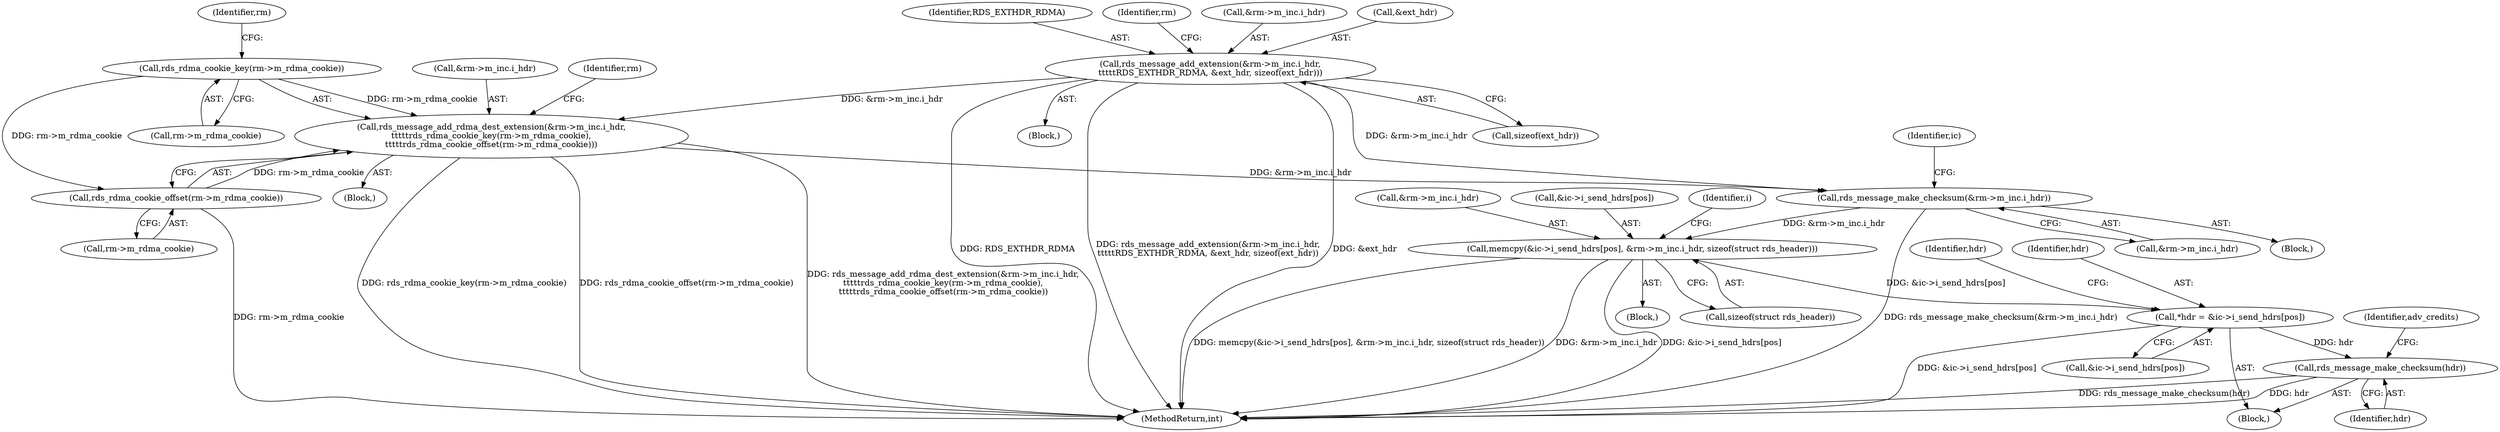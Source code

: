 digraph "0_linux_6094628bfd94323fc1cea05ec2c6affd98c18f7f@API" {
"1000641" [label="(Call,memcpy(&ic->i_send_hdrs[pos], &rm->m_inc.i_hdr, sizeof(struct rds_header)))"];
"1000501" [label="(Call,rds_message_make_checksum(&rm->m_inc.i_hdr))"];
"1000458" [label="(Call,rds_message_add_extension(&rm->m_inc.i_hdr,\n\t\t\t\t\tRDS_EXTHDR_RDMA, &ext_hdr, sizeof(ext_hdr)))"];
"1000475" [label="(Call,rds_message_add_rdma_dest_extension(&rm->m_inc.i_hdr,\n\t\t\t\t\trds_rdma_cookie_key(rm->m_rdma_cookie),\n\t\t\t\t\trds_rdma_cookie_offset(rm->m_rdma_cookie)))"];
"1000482" [label="(Call,rds_rdma_cookie_key(rm->m_rdma_cookie))"];
"1000486" [label="(Call,rds_rdma_cookie_offset(rm->m_rdma_cookie))"];
"1000792" [label="(Call,*hdr = &ic->i_send_hdrs[pos])"];
"1000805" [label="(Call,rds_message_make_checksum(hdr))"];
"1000654" [label="(Call,sizeof(struct rds_header))"];
"1000641" [label="(Call,memcpy(&ic->i_send_hdrs[pos], &rm->m_inc.i_hdr, sizeof(struct rds_header)))"];
"1000331" [label="(Block,)"];
"1000648" [label="(Call,&rm->m_inc.i_hdr)"];
"1000790" [label="(Block,)"];
"1000475" [label="(Call,rds_message_add_rdma_dest_extension(&rm->m_inc.i_hdr,\n\t\t\t\t\trds_rdma_cookie_key(rm->m_rdma_cookie),\n\t\t\t\t\trds_rdma_cookie_offset(rm->m_rdma_cookie)))"];
"1000488" [label="(Identifier,rm)"];
"1000642" [label="(Call,&ic->i_send_hdrs[pos])"];
"1000794" [label="(Call,&ic->i_send_hdrs[pos])"];
"1000466" [label="(Call,&ext_hdr)"];
"1000486" [label="(Call,rds_rdma_cookie_offset(rm->m_rdma_cookie))"];
"1000487" [label="(Call,rm->m_rdma_cookie)"];
"1000476" [label="(Call,&rm->m_inc.i_hdr)"];
"1000458" [label="(Call,rds_message_add_extension(&rm->m_inc.i_hdr,\n\t\t\t\t\tRDS_EXTHDR_RDMA, &ext_hdr, sizeof(ext_hdr)))"];
"1000483" [label="(Call,rm->m_rdma_cookie)"];
"1000494" [label="(Identifier,rm)"];
"1001026" [label="(MethodReturn,int)"];
"1000465" [label="(Identifier,RDS_EXTHDR_RDMA)"];
"1000474" [label="(Block,)"];
"1000805" [label="(Call,rds_message_make_checksum(hdr))"];
"1000468" [label="(Call,sizeof(ext_hdr))"];
"1000572" [label="(Block,)"];
"1000659" [label="(Identifier,i)"];
"1000510" [label="(Identifier,ic)"];
"1000472" [label="(Identifier,rm)"];
"1000802" [label="(Identifier,hdr)"];
"1000446" [label="(Block,)"];
"1000792" [label="(Call,*hdr = &ic->i_send_hdrs[pos])"];
"1000793" [label="(Identifier,hdr)"];
"1000501" [label="(Call,rds_message_make_checksum(&rm->m_inc.i_hdr))"];
"1000806" [label="(Identifier,hdr)"];
"1000482" [label="(Call,rds_rdma_cookie_key(rm->m_rdma_cookie))"];
"1000502" [label="(Call,&rm->m_inc.i_hdr)"];
"1000459" [label="(Call,&rm->m_inc.i_hdr)"];
"1000808" [label="(Identifier,adv_credits)"];
"1000641" -> "1000572"  [label="AST: "];
"1000641" -> "1000654"  [label="CFG: "];
"1000642" -> "1000641"  [label="AST: "];
"1000648" -> "1000641"  [label="AST: "];
"1000654" -> "1000641"  [label="AST: "];
"1000659" -> "1000641"  [label="CFG: "];
"1000641" -> "1001026"  [label="DDG: memcpy(&ic->i_send_hdrs[pos], &rm->m_inc.i_hdr, sizeof(struct rds_header))"];
"1000641" -> "1001026"  [label="DDG: &rm->m_inc.i_hdr"];
"1000641" -> "1001026"  [label="DDG: &ic->i_send_hdrs[pos]"];
"1000501" -> "1000641"  [label="DDG: &rm->m_inc.i_hdr"];
"1000641" -> "1000792"  [label="DDG: &ic->i_send_hdrs[pos]"];
"1000501" -> "1000331"  [label="AST: "];
"1000501" -> "1000502"  [label="CFG: "];
"1000502" -> "1000501"  [label="AST: "];
"1000510" -> "1000501"  [label="CFG: "];
"1000501" -> "1001026"  [label="DDG: rds_message_make_checksum(&rm->m_inc.i_hdr)"];
"1000458" -> "1000501"  [label="DDG: &rm->m_inc.i_hdr"];
"1000475" -> "1000501"  [label="DDG: &rm->m_inc.i_hdr"];
"1000458" -> "1000446"  [label="AST: "];
"1000458" -> "1000468"  [label="CFG: "];
"1000459" -> "1000458"  [label="AST: "];
"1000465" -> "1000458"  [label="AST: "];
"1000466" -> "1000458"  [label="AST: "];
"1000468" -> "1000458"  [label="AST: "];
"1000472" -> "1000458"  [label="CFG: "];
"1000458" -> "1001026"  [label="DDG: RDS_EXTHDR_RDMA"];
"1000458" -> "1001026"  [label="DDG: rds_message_add_extension(&rm->m_inc.i_hdr,\n\t\t\t\t\tRDS_EXTHDR_RDMA, &ext_hdr, sizeof(ext_hdr))"];
"1000458" -> "1001026"  [label="DDG: &ext_hdr"];
"1000458" -> "1000475"  [label="DDG: &rm->m_inc.i_hdr"];
"1000475" -> "1000474"  [label="AST: "];
"1000475" -> "1000486"  [label="CFG: "];
"1000476" -> "1000475"  [label="AST: "];
"1000482" -> "1000475"  [label="AST: "];
"1000486" -> "1000475"  [label="AST: "];
"1000494" -> "1000475"  [label="CFG: "];
"1000475" -> "1001026"  [label="DDG: rds_rdma_cookie_offset(rm->m_rdma_cookie)"];
"1000475" -> "1001026"  [label="DDG: rds_message_add_rdma_dest_extension(&rm->m_inc.i_hdr,\n\t\t\t\t\trds_rdma_cookie_key(rm->m_rdma_cookie),\n\t\t\t\t\trds_rdma_cookie_offset(rm->m_rdma_cookie))"];
"1000475" -> "1001026"  [label="DDG: rds_rdma_cookie_key(rm->m_rdma_cookie)"];
"1000482" -> "1000475"  [label="DDG: rm->m_rdma_cookie"];
"1000486" -> "1000475"  [label="DDG: rm->m_rdma_cookie"];
"1000482" -> "1000483"  [label="CFG: "];
"1000483" -> "1000482"  [label="AST: "];
"1000488" -> "1000482"  [label="CFG: "];
"1000482" -> "1000486"  [label="DDG: rm->m_rdma_cookie"];
"1000486" -> "1000487"  [label="CFG: "];
"1000487" -> "1000486"  [label="AST: "];
"1000486" -> "1001026"  [label="DDG: rm->m_rdma_cookie"];
"1000792" -> "1000790"  [label="AST: "];
"1000792" -> "1000794"  [label="CFG: "];
"1000793" -> "1000792"  [label="AST: "];
"1000794" -> "1000792"  [label="AST: "];
"1000802" -> "1000792"  [label="CFG: "];
"1000792" -> "1001026"  [label="DDG: &ic->i_send_hdrs[pos]"];
"1000792" -> "1000805"  [label="DDG: hdr"];
"1000805" -> "1000790"  [label="AST: "];
"1000805" -> "1000806"  [label="CFG: "];
"1000806" -> "1000805"  [label="AST: "];
"1000808" -> "1000805"  [label="CFG: "];
"1000805" -> "1001026"  [label="DDG: rds_message_make_checksum(hdr)"];
"1000805" -> "1001026"  [label="DDG: hdr"];
}

